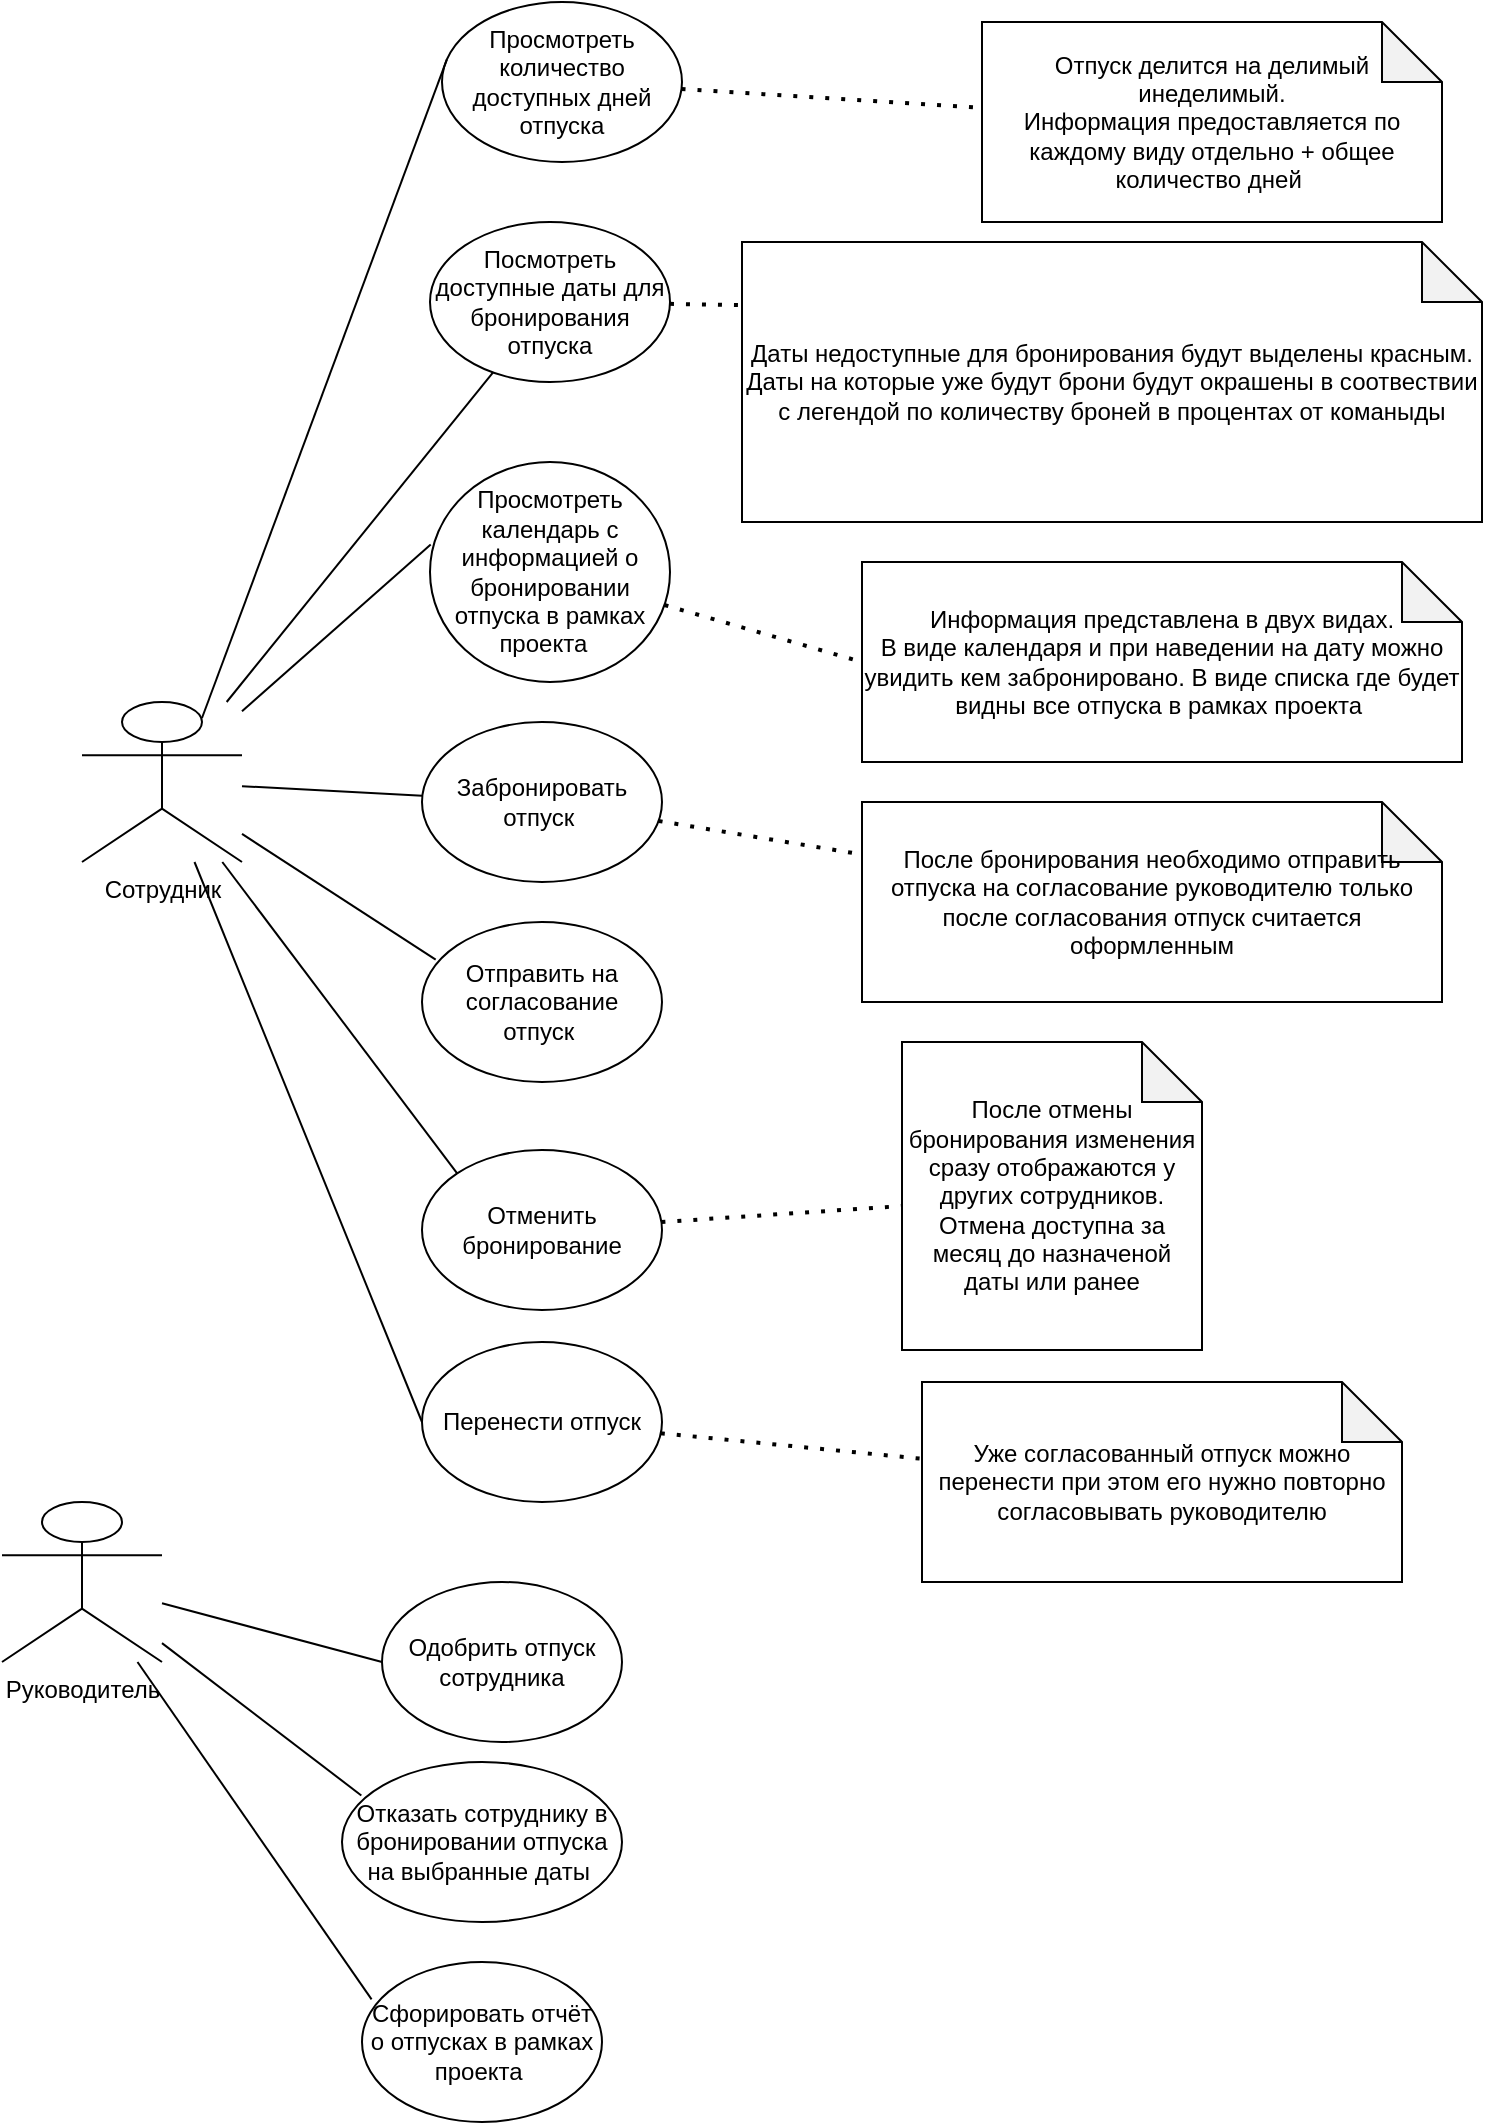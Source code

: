 <mxfile>
    <diagram name="Страница — 1" id="ys5LM08Ud7nIDw7Mv1KF">
        <mxGraphModel dx="1179" dy="672" grid="1" gridSize="10" guides="1" tooltips="1" connect="1" arrows="1" fold="1" page="1" pageScale="1" pageWidth="827" pageHeight="1169" math="0" shadow="0">
            <root>
                <mxCell id="0"/>
                <mxCell id="1" parent="0"/>
                <mxCell id="2" value="Сотрудник" style="shape=umlActor;verticalLabelPosition=bottom;verticalAlign=top;html=1;outlineConnect=0;" vertex="1" parent="1">
                    <mxGeometry x="120" y="360" width="80" height="80" as="geometry"/>
                </mxCell>
                <mxCell id="3" value="Руководитель" style="shape=umlActor;verticalLabelPosition=bottom;verticalAlign=top;html=1;outlineConnect=0;" vertex="1" parent="1">
                    <mxGeometry x="80" y="760" width="80" height="80" as="geometry"/>
                </mxCell>
                <mxCell id="4" value="Просмотреть количество доступных дней отпуска" style="ellipse;whiteSpace=wrap;html=1;" vertex="1" parent="1">
                    <mxGeometry x="300" y="10" width="120" height="80" as="geometry"/>
                </mxCell>
                <mxCell id="5" value="" style="endArrow=none;html=1;exitX=0.75;exitY=0.1;exitDx=0;exitDy=0;exitPerimeter=0;entryX=0.02;entryY=0.36;entryDx=0;entryDy=0;entryPerimeter=0;" edge="1" parent="1" source="2" target="4">
                    <mxGeometry width="50" height="50" relative="1" as="geometry">
                        <mxPoint x="260" y="460" as="sourcePoint"/>
                        <mxPoint x="310" y="410" as="targetPoint"/>
                    </mxGeometry>
                </mxCell>
                <mxCell id="6" value="Посмотреть доступные даты для бронирования отпуска" style="ellipse;whiteSpace=wrap;html=1;" vertex="1" parent="1">
                    <mxGeometry x="294" y="120" width="120" height="80" as="geometry"/>
                </mxCell>
                <mxCell id="7" value="" style="endArrow=none;html=1;" edge="1" parent="1" source="2" target="6">
                    <mxGeometry width="50" height="50" relative="1" as="geometry">
                        <mxPoint x="430" y="540" as="sourcePoint"/>
                        <mxPoint x="480" y="490" as="targetPoint"/>
                    </mxGeometry>
                </mxCell>
                <mxCell id="8" value="Просмотреть календарь с информацией о бронировании отпуска в рамках проекта&amp;nbsp;&amp;nbsp;" style="ellipse;whiteSpace=wrap;html=1;" vertex="1" parent="1">
                    <mxGeometry x="294" y="240" width="120" height="110" as="geometry"/>
                </mxCell>
                <mxCell id="9" value="" style="endArrow=none;html=1;entryX=0.003;entryY=0.375;entryDx=0;entryDy=0;entryPerimeter=0;" edge="1" parent="1" source="2" target="8">
                    <mxGeometry width="50" height="50" relative="1" as="geometry">
                        <mxPoint x="240" y="490" as="sourcePoint"/>
                        <mxPoint x="290" y="440" as="targetPoint"/>
                    </mxGeometry>
                </mxCell>
                <mxCell id="10" value="Забронировать отпуск&amp;nbsp;" style="ellipse;whiteSpace=wrap;html=1;" vertex="1" parent="1">
                    <mxGeometry x="290" y="370" width="120" height="80" as="geometry"/>
                </mxCell>
                <mxCell id="11" value="" style="endArrow=none;html=1;" edge="1" parent="1" source="2" target="10">
                    <mxGeometry width="50" height="50" relative="1" as="geometry">
                        <mxPoint x="210" y="550" as="sourcePoint"/>
                        <mxPoint x="260" y="500" as="targetPoint"/>
                    </mxGeometry>
                </mxCell>
                <mxCell id="12" value="Отправить на согласование отпуск&amp;nbsp;" style="ellipse;whiteSpace=wrap;html=1;" vertex="1" parent="1">
                    <mxGeometry x="290" y="470" width="120" height="80" as="geometry"/>
                </mxCell>
                <mxCell id="13" value="" style="endArrow=none;html=1;entryX=0.057;entryY=0.235;entryDx=0;entryDy=0;entryPerimeter=0;" edge="1" parent="1" source="2" target="12">
                    <mxGeometry width="50" height="50" relative="1" as="geometry">
                        <mxPoint x="170" y="450" as="sourcePoint"/>
                        <mxPoint x="250" y="560" as="targetPoint"/>
                    </mxGeometry>
                </mxCell>
                <mxCell id="14" value="Отменить бронирование" style="ellipse;whiteSpace=wrap;html=1;" vertex="1" parent="1">
                    <mxGeometry x="290" y="584" width="120" height="80" as="geometry"/>
                </mxCell>
                <mxCell id="15" value="" style="endArrow=none;html=1;entryX=0;entryY=0;entryDx=0;entryDy=0;" edge="1" parent="1" source="2" target="14">
                    <mxGeometry width="50" height="50" relative="1" as="geometry">
                        <mxPoint x="160" y="720" as="sourcePoint"/>
                        <mxPoint x="210" y="670" as="targetPoint"/>
                    </mxGeometry>
                </mxCell>
                <mxCell id="16" value="Перенести отпуск" style="ellipse;whiteSpace=wrap;html=1;" vertex="1" parent="1">
                    <mxGeometry x="290" y="680" width="120" height="80" as="geometry"/>
                </mxCell>
                <mxCell id="17" value="" style="endArrow=none;html=1;entryX=0;entryY=0.5;entryDx=0;entryDy=0;" edge="1" parent="1" source="2" target="16">
                    <mxGeometry width="50" height="50" relative="1" as="geometry">
                        <mxPoint x="210" y="750" as="sourcePoint"/>
                        <mxPoint x="260" y="700" as="targetPoint"/>
                    </mxGeometry>
                </mxCell>
                <mxCell id="20" value="Одобрить отпуск сотрудника" style="ellipse;whiteSpace=wrap;html=1;" vertex="1" parent="1">
                    <mxGeometry x="270" y="800" width="120" height="80" as="geometry"/>
                </mxCell>
                <mxCell id="21" value="" style="endArrow=none;html=1;entryX=0;entryY=0.5;entryDx=0;entryDy=0;" edge="1" parent="1" source="3" target="20">
                    <mxGeometry width="50" height="50" relative="1" as="geometry">
                        <mxPoint x="270" y="1100" as="sourcePoint"/>
                        <mxPoint x="320" y="1050" as="targetPoint"/>
                    </mxGeometry>
                </mxCell>
                <mxCell id="22" value="Отказать сотруднику в бронировании отпуска на выбранные даты&amp;nbsp;" style="ellipse;whiteSpace=wrap;html=1;" vertex="1" parent="1">
                    <mxGeometry x="250" y="890" width="140" height="80" as="geometry"/>
                </mxCell>
                <mxCell id="23" value="" style="endArrow=none;html=1;entryX=0.069;entryY=0.209;entryDx=0;entryDy=0;entryPerimeter=0;" edge="1" parent="1" source="3" target="22">
                    <mxGeometry width="50" height="50" relative="1" as="geometry">
                        <mxPoint x="200" y="1080" as="sourcePoint"/>
                        <mxPoint x="250" y="1030" as="targetPoint"/>
                    </mxGeometry>
                </mxCell>
                <mxCell id="26" value="Сфорировать отчёт о отпусках в рамках проекта&amp;nbsp;" style="ellipse;whiteSpace=wrap;html=1;" vertex="1" parent="1">
                    <mxGeometry x="260" y="990" width="120" height="80" as="geometry"/>
                </mxCell>
                <mxCell id="27" value="" style="endArrow=none;html=1;entryX=0.04;entryY=0.234;entryDx=0;entryDy=0;entryPerimeter=0;" edge="1" parent="1" source="3" target="26">
                    <mxGeometry width="50" height="50" relative="1" as="geometry">
                        <mxPoint x="180" y="1000" as="sourcePoint"/>
                        <mxPoint x="230" y="950" as="targetPoint"/>
                    </mxGeometry>
                </mxCell>
                <mxCell id="29" value="Отпуск делится на делимый инеделимый.&lt;br&gt;Информация предоставляется по каждому виду отдельно + общее количество дней&amp;nbsp;" style="shape=note;whiteSpace=wrap;html=1;backgroundOutline=1;darkOpacity=0.05;" vertex="1" parent="1">
                    <mxGeometry x="570" y="20" width="230" height="100" as="geometry"/>
                </mxCell>
                <mxCell id="30" value="" style="endArrow=none;dashed=1;html=1;dashPattern=1 3;strokeWidth=2;" edge="1" parent="1" source="4" target="29">
                    <mxGeometry width="50" height="50" relative="1" as="geometry">
                        <mxPoint x="470" y="60" as="sourcePoint"/>
                        <mxPoint x="520" y="10" as="targetPoint"/>
                    </mxGeometry>
                </mxCell>
                <mxCell id="32" value="Даты недоступные для бронирования будут выделены красным.&lt;br&gt;Даты на которые уже будут брони будут окрашены в соотвествии с легендой по количеству броней в процентах от команыды" style="shape=note;whiteSpace=wrap;html=1;backgroundOutline=1;darkOpacity=0.05;" vertex="1" parent="1">
                    <mxGeometry x="450" y="130" width="370" height="140" as="geometry"/>
                </mxCell>
                <mxCell id="33" value="" style="endArrow=none;dashed=1;html=1;dashPattern=1 3;strokeWidth=2;entryX=0.006;entryY=0.226;entryDx=0;entryDy=0;entryPerimeter=0;" edge="1" parent="1" source="6" target="32">
                    <mxGeometry width="50" height="50" relative="1" as="geometry">
                        <mxPoint x="760" y="420" as="sourcePoint"/>
                        <mxPoint x="810" y="370" as="targetPoint"/>
                    </mxGeometry>
                </mxCell>
                <mxCell id="34" value="Информация представлена в двух видах.&lt;br&gt;В виде календаря и при наведении на дату можно увидить кем забронировано. В виде списка где будет видны все отпуска в рамках проекта&amp;nbsp;" style="shape=note;whiteSpace=wrap;html=1;backgroundOutline=1;darkOpacity=0.05;" vertex="1" parent="1">
                    <mxGeometry x="510" y="290" width="300" height="100" as="geometry"/>
                </mxCell>
                <mxCell id="35" value="" style="endArrow=none;dashed=1;html=1;dashPattern=1 3;strokeWidth=2;entryX=0;entryY=0.5;entryDx=0;entryDy=0;entryPerimeter=0;" edge="1" parent="1" source="8" target="34">
                    <mxGeometry width="50" height="50" relative="1" as="geometry">
                        <mxPoint x="540" y="530" as="sourcePoint"/>
                        <mxPoint x="590" y="480" as="targetPoint"/>
                    </mxGeometry>
                </mxCell>
                <mxCell id="36" value="После бронирования необходимо отправить отпуска на согласование руководителю только после согласования отпуск считается оформленным" style="shape=note;whiteSpace=wrap;html=1;backgroundOutline=1;darkOpacity=0.05;" vertex="1" parent="1">
                    <mxGeometry x="510" y="410" width="290" height="100" as="geometry"/>
                </mxCell>
                <mxCell id="37" value="" style="endArrow=none;dashed=1;html=1;dashPattern=1 3;strokeWidth=2;" edge="1" parent="1" source="10" target="36">
                    <mxGeometry width="50" height="50" relative="1" as="geometry">
                        <mxPoint x="460" y="470" as="sourcePoint"/>
                        <mxPoint x="510" y="420" as="targetPoint"/>
                    </mxGeometry>
                </mxCell>
                <mxCell id="40" value="После отмены бронирования изменения сразу отображаются у других сотрудников. Отмена доступна за месяц до назначеной даты или ранее" style="shape=note;whiteSpace=wrap;html=1;backgroundOutline=1;darkOpacity=0.05;" vertex="1" parent="1">
                    <mxGeometry x="530" y="530" width="150" height="154" as="geometry"/>
                </mxCell>
                <mxCell id="41" value="" style="endArrow=none;dashed=1;html=1;dashPattern=1 3;strokeWidth=2;" edge="1" parent="1" source="14" target="40">
                    <mxGeometry width="50" height="50" relative="1" as="geometry">
                        <mxPoint x="470" y="660" as="sourcePoint"/>
                        <mxPoint x="520" y="610" as="targetPoint"/>
                    </mxGeometry>
                </mxCell>
                <mxCell id="42" value="Уже согласованный отпуск можно перенести при этом его нужно повторно согласовывать руководителю" style="shape=note;whiteSpace=wrap;html=1;backgroundOutline=1;darkOpacity=0.05;" vertex="1" parent="1">
                    <mxGeometry x="540" y="700" width="240" height="100" as="geometry"/>
                </mxCell>
                <mxCell id="43" value="" style="endArrow=none;dashed=1;html=1;dashPattern=1 3;strokeWidth=2;" edge="1" parent="1" source="16" target="42">
                    <mxGeometry width="50" height="50" relative="1" as="geometry">
                        <mxPoint x="460" y="760" as="sourcePoint"/>
                        <mxPoint x="510" y="710" as="targetPoint"/>
                    </mxGeometry>
                </mxCell>
            </root>
        </mxGraphModel>
    </diagram>
</mxfile>